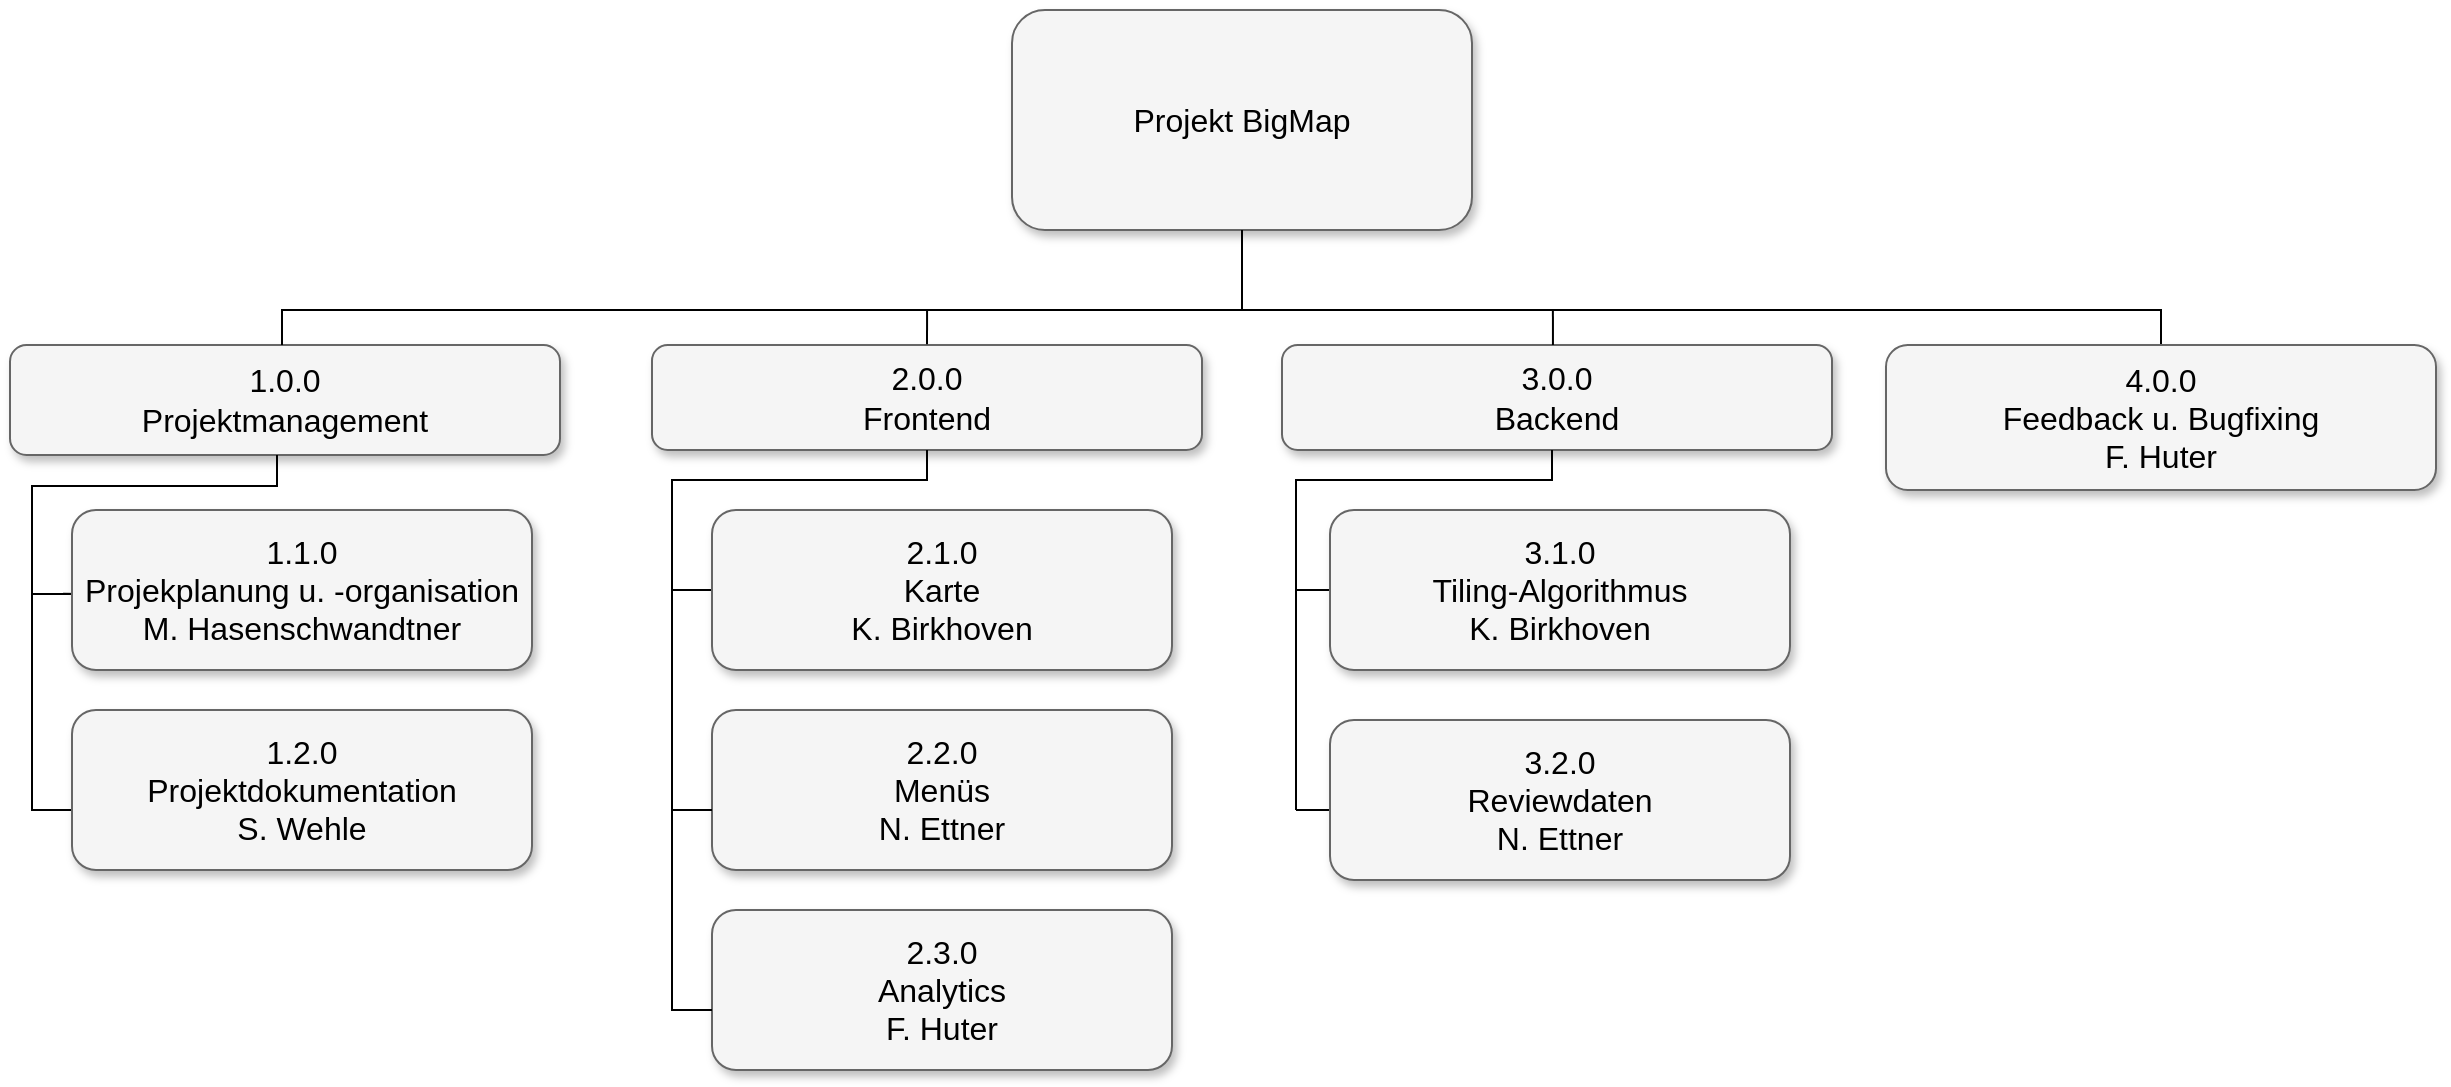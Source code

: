 <mxfile version="24.6.4" type="device">
  <diagram name="Page-1" id="b98fa263-6416-c6ec-5b7d-78bf54ef71d0">
    <mxGraphModel dx="1460" dy="943" grid="1" gridSize="10" guides="1" tooltips="1" connect="1" arrows="1" fold="1" page="1" pageScale="1.5" pageWidth="1169" pageHeight="826" background="none" math="0" shadow="0">
      <root>
        <mxCell id="0" style=";html=1;" />
        <mxCell id="1" style=";html=1;" parent="0" />
        <mxCell id="303ed1de8c2c98b4-4" value="&lt;div&gt;Projekt BigMap&lt;br&gt;&lt;/div&gt;" style="whiteSpace=wrap;html=1;rounded=1;shadow=1;strokeWidth=1;fontSize=16;align=center;fillColor=#f5f5f5;strokeColor=#666666;" parent="1" vertex="1">
          <mxGeometry x="620" y="240" width="230" height="110" as="geometry" />
        </mxCell>
        <mxCell id="303ed1de8c2c98b4-5" value="&lt;div&gt;2.0.0&lt;br&gt;&lt;/div&gt;&lt;div&gt;Frontend&lt;br&gt;&lt;/div&gt;" style="whiteSpace=wrap;html=1;rounded=1;shadow=1;strokeWidth=1;fontSize=16;align=center;fillColor=#f5f5f5;strokeColor=#666666;" parent="1" vertex="1">
          <mxGeometry x="440" y="407.5" width="275" height="52.5" as="geometry" />
        </mxCell>
        <mxCell id="303ed1de8c2c98b4-6" value="&lt;div&gt;3.0.0&lt;/div&gt;&lt;div&gt;Backend&lt;br&gt;&lt;/div&gt;" style="whiteSpace=wrap;html=1;rounded=1;shadow=1;strokeWidth=1;fontSize=16;align=center;fillColor=#f5f5f5;strokeColor=#666666;" parent="1" vertex="1">
          <mxGeometry x="755" y="407.5" width="275" height="52.5" as="geometry" />
        </mxCell>
        <mxCell id="303ed1de8c2c98b4-7" value="&lt;div&gt;1.0.0&lt;br&gt;&lt;/div&gt;&lt;div&gt;Projektmanagement&lt;/div&gt;" style="whiteSpace=wrap;html=1;rounded=1;shadow=1;strokeWidth=1;fontSize=16;align=center;fillColor=#f5f5f5;strokeColor=#666666;" parent="1" vertex="1">
          <mxGeometry x="119" y="407.5" width="275" height="55" as="geometry" />
        </mxCell>
        <mxCell id="cpW56F3jVxi_Qbu-XlTG-33" style="edgeStyle=orthogonalEdgeStyle;rounded=0;orthogonalLoop=1;jettySize=auto;html=1;exitX=0.5;exitY=0;exitDx=0;exitDy=0;entryX=0.5;entryY=1;entryDx=0;entryDy=0;endArrow=none;endFill=0;" parent="1" source="303ed1de8c2c98b4-8" target="303ed1de8c2c98b4-4" edge="1">
          <mxGeometry relative="1" as="geometry">
            <Array as="points">
              <mxPoint x="1195" y="390" />
              <mxPoint x="735" y="390" />
            </Array>
          </mxGeometry>
        </mxCell>
        <mxCell id="303ed1de8c2c98b4-8" value="&lt;div&gt;4.0.0&lt;/div&gt;&lt;div&gt;Feedback u. Bugfixing&lt;/div&gt;&lt;div&gt;F. Huter&lt;br&gt;&lt;/div&gt;" style="whiteSpace=wrap;html=1;rounded=1;shadow=1;strokeWidth=1;fontSize=16;align=center;fillColor=#f5f5f5;strokeColor=#666666;" parent="1" vertex="1">
          <mxGeometry x="1057" y="407.5" width="275" height="72.5" as="geometry" />
        </mxCell>
        <mxCell id="cpW56F3jVxi_Qbu-XlTG-13" style="edgeStyle=orthogonalEdgeStyle;rounded=0;orthogonalLoop=1;jettySize=auto;html=1;endArrow=none;endFill=0;exitX=0;exitY=0.625;exitDx=0;exitDy=0;exitPerimeter=0;" parent="1" source="303ed1de8c2c98b4-70" edge="1">
          <mxGeometry relative="1" as="geometry">
            <mxPoint x="130" y="530" as="targetPoint" />
            <mxPoint x="140" y="640.0" as="sourcePoint" />
            <Array as="points">
              <mxPoint x="130" y="640" />
            </Array>
          </mxGeometry>
        </mxCell>
        <mxCell id="303ed1de8c2c98b4-70" value="&lt;div&gt;1.2.0&lt;/div&gt;&lt;div&gt;Projektdokumentation&lt;/div&gt;&lt;div&gt;S. Wehle&lt;/div&gt;" style="whiteSpace=wrap;html=1;rounded=1;shadow=1;strokeWidth=1;fontSize=16;align=center;fillColor=#f5f5f5;strokeColor=#666666;" parent="1" vertex="1">
          <mxGeometry x="150" y="590" width="230" height="80" as="geometry" />
        </mxCell>
        <mxCell id="303ed1de8c2c98b4-82" style="edgeStyle=orthogonalEdgeStyle;html=1;startSize=6;endFill=0;endSize=6;strokeWidth=1;fontSize=16;rounded=0;endArrow=none;" parent="1" edge="1">
          <mxGeometry relative="1" as="geometry">
            <Array as="points">
              <mxPoint x="879" y="390" />
              <mxPoint x="255" y="390" />
            </Array>
            <mxPoint x="879" y="390" as="sourcePoint" />
            <mxPoint x="255.007" y="407.5" as="targetPoint" />
          </mxGeometry>
        </mxCell>
        <mxCell id="cpW56F3jVxi_Qbu-XlTG-9" style="edgeStyle=orthogonalEdgeStyle;rounded=0;orthogonalLoop=1;jettySize=auto;html=1;entryX=-0.002;entryY=0.524;entryDx=0;entryDy=0;entryPerimeter=0;endArrow=none;endFill=0;exitX=0.5;exitY=1;exitDx=0;exitDy=0;" parent="1" edge="1">
          <mxGeometry relative="1" as="geometry">
            <mxPoint x="252.5" y="462.5" as="sourcePoint" />
            <mxPoint x="145.54" y="531.92" as="targetPoint" />
            <Array as="points">
              <mxPoint x="253" y="478" />
              <mxPoint x="130" y="478" />
              <mxPoint x="130" y="532" />
              <mxPoint x="155" y="532" />
            </Array>
          </mxGeometry>
        </mxCell>
        <mxCell id="cpW56F3jVxi_Qbu-XlTG-15" value="" style="edgeStyle=orthogonalEdgeStyle;html=1;startSize=6;endFill=0;endSize=6;strokeWidth=1;fontSize=16;rounded=0;entryX=0;entryY=0.5;endArrow=none;" parent="1" source="303ed1de8c2c98b4-5" target="cpW56F3jVxi_Qbu-XlTG-14" edge="1">
          <mxGeometry relative="1" as="geometry">
            <Array as="points">
              <mxPoint x="578" y="475" />
              <mxPoint x="450" y="475" />
              <mxPoint x="450" y="530" />
            </Array>
            <mxPoint x="578" y="460" as="sourcePoint" />
            <mxPoint x="590" y="745" as="targetPoint" />
          </mxGeometry>
        </mxCell>
        <mxCell id="cpW56F3jVxi_Qbu-XlTG-14" value="2.1.0&lt;div&gt;&lt;div&gt;Karte&lt;br&gt;&lt;/div&gt;&lt;div&gt;K. Birkhoven&lt;br&gt;&lt;/div&gt;&lt;/div&gt;" style="whiteSpace=wrap;html=1;rounded=1;shadow=1;strokeWidth=1;fontSize=16;align=center;fillColor=#f5f5f5;strokeColor=#666666;" parent="1" vertex="1">
          <mxGeometry x="470" y="490" width="230" height="80" as="geometry" />
        </mxCell>
        <mxCell id="cpW56F3jVxi_Qbu-XlTG-16" value="&lt;div&gt;2.2.0&lt;/div&gt;&lt;div&gt;&lt;div&gt;Menüs&lt;/div&gt;&lt;div&gt;N. Ettner&lt;/div&gt;&lt;/div&gt;" style="whiteSpace=wrap;html=1;rounded=1;shadow=1;strokeWidth=1;fontSize=16;align=center;fillColor=#f5f5f5;strokeColor=#666666;" parent="1" vertex="1">
          <mxGeometry x="470" y="590" width="230" height="80" as="geometry" />
        </mxCell>
        <mxCell id="cpW56F3jVxi_Qbu-XlTG-17" style="edgeStyle=orthogonalEdgeStyle;rounded=0;orthogonalLoop=1;jettySize=auto;html=1;endArrow=none;endFill=0;exitX=0;exitY=0.625;exitDx=0;exitDy=0;exitPerimeter=0;" parent="1" edge="1">
          <mxGeometry relative="1" as="geometry">
            <mxPoint x="450" y="530" as="targetPoint" />
            <mxPoint x="470" y="640" as="sourcePoint" />
            <Array as="points">
              <mxPoint x="450" y="640" />
            </Array>
          </mxGeometry>
        </mxCell>
        <mxCell id="cpW56F3jVxi_Qbu-XlTG-18" value="&lt;div&gt;2.3.0&lt;/div&gt;&lt;div&gt;Analytics&lt;/div&gt;&lt;div&gt;F. Huter&lt;br&gt;&lt;/div&gt;" style="whiteSpace=wrap;html=1;rounded=1;shadow=1;strokeWidth=1;fontSize=16;align=center;fillColor=#f5f5f5;strokeColor=#666666;" parent="1" vertex="1">
          <mxGeometry x="470" y="690" width="230" height="80" as="geometry" />
        </mxCell>
        <mxCell id="cpW56F3jVxi_Qbu-XlTG-19" style="edgeStyle=orthogonalEdgeStyle;rounded=0;orthogonalLoop=1;jettySize=auto;html=1;endArrow=none;endFill=0;exitX=0;exitY=0.625;exitDx=0;exitDy=0;exitPerimeter=0;" parent="1" edge="1">
          <mxGeometry relative="1" as="geometry">
            <mxPoint x="450" y="630" as="targetPoint" />
            <mxPoint x="470" y="740" as="sourcePoint" />
            <Array as="points">
              <mxPoint x="450" y="740" />
            </Array>
          </mxGeometry>
        </mxCell>
        <mxCell id="cpW56F3jVxi_Qbu-XlTG-28" value="" style="edgeStyle=orthogonalEdgeStyle;html=1;startSize=6;endFill=0;endSize=6;strokeWidth=1;fontSize=16;rounded=0;endArrow=none;" parent="1" edge="1">
          <mxGeometry relative="1" as="geometry">
            <Array as="points">
              <mxPoint x="890" y="475" />
              <mxPoint x="762" y="475" />
              <mxPoint x="762" y="530" />
            </Array>
            <mxPoint x="890" y="460" as="sourcePoint" />
            <mxPoint x="780" y="530" as="targetPoint" />
          </mxGeometry>
        </mxCell>
        <mxCell id="cpW56F3jVxi_Qbu-XlTG-38" value="" style="endArrow=none;html=1;rounded=0;exitX=0.5;exitY=-0.008;exitDx=0;exitDy=0;exitPerimeter=0;" parent="1" source="303ed1de8c2c98b4-5" edge="1">
          <mxGeometry width="50" height="50" relative="1" as="geometry">
            <mxPoint x="577.415" y="407.505" as="sourcePoint" />
            <mxPoint x="577.54" y="389.69" as="targetPoint" />
          </mxGeometry>
        </mxCell>
        <mxCell id="cpW56F3jVxi_Qbu-XlTG-39" value="" style="endArrow=none;html=1;rounded=0;exitX=0.491;exitY=-0.008;exitDx=0;exitDy=0;exitPerimeter=0;" parent="1" edge="1">
          <mxGeometry width="50" height="50" relative="1" as="geometry">
            <mxPoint x="890.475" y="407.5" as="sourcePoint" />
            <mxPoint x="890.45" y="390.42" as="targetPoint" />
          </mxGeometry>
        </mxCell>
        <mxCell id="303ed1de8c2c98b4-16" value="1.1.0&lt;div&gt;&lt;div&gt;Projekplanung u. -organisation&lt;br&gt;&lt;/div&gt;&lt;div&gt;M. Hasenschwandtner&lt;/div&gt;&lt;/div&gt;" style="whiteSpace=wrap;html=1;rounded=1;shadow=1;strokeWidth=1;fontSize=16;align=center;fillColor=#f5f5f5;strokeColor=#666666;" parent="1" vertex="1">
          <mxGeometry x="150" y="490" width="230" height="80" as="geometry" />
        </mxCell>
        <mxCell id="cpW56F3jVxi_Qbu-XlTG-20" value="3.1.0&lt;div&gt;&lt;div&gt;Tiling-Algorithmus&lt;br&gt;&lt;/div&gt;&lt;div&gt;K. Birkhoven&lt;br&gt;&lt;/div&gt;&lt;/div&gt;" style="whiteSpace=wrap;html=1;rounded=1;shadow=1;strokeWidth=1;fontSize=16;align=center;fillColor=#f5f5f5;strokeColor=#666666;" parent="1" vertex="1">
          <mxGeometry x="779" y="490" width="230" height="80" as="geometry" />
        </mxCell>
        <mxCell id="cpW56F3jVxi_Qbu-XlTG-45" value="" style="endArrow=none;html=1;rounded=0;exitX=-0.001;exitY=0.563;exitDx=0;exitDy=0;exitPerimeter=0;" parent="1" edge="1">
          <mxGeometry width="50" height="50" relative="1" as="geometry">
            <mxPoint x="780.77" y="640.04" as="sourcePoint" />
            <mxPoint x="762" y="640" as="targetPoint" />
          </mxGeometry>
        </mxCell>
        <mxCell id="cpW56F3jVxi_Qbu-XlTG-44" value="" style="endArrow=none;html=1;rounded=0;" parent="1" edge="1">
          <mxGeometry width="50" height="50" relative="1" as="geometry">
            <mxPoint x="762" y="640" as="sourcePoint" />
            <mxPoint x="762" y="530" as="targetPoint" />
          </mxGeometry>
        </mxCell>
        <mxCell id="cpW56F3jVxi_Qbu-XlTG-21" value="&lt;div&gt;3.2.0&lt;/div&gt;&lt;div&gt;Reviewdaten&lt;/div&gt;&lt;div&gt;N. Ettner&lt;br&gt;&lt;/div&gt;" style="whiteSpace=wrap;html=1;rounded=1;shadow=1;strokeWidth=1;fontSize=16;align=center;fillColor=#f5f5f5;strokeColor=#666666;" parent="1" vertex="1">
          <mxGeometry x="779" y="595" width="230" height="80" as="geometry" />
        </mxCell>
      </root>
    </mxGraphModel>
  </diagram>
</mxfile>
